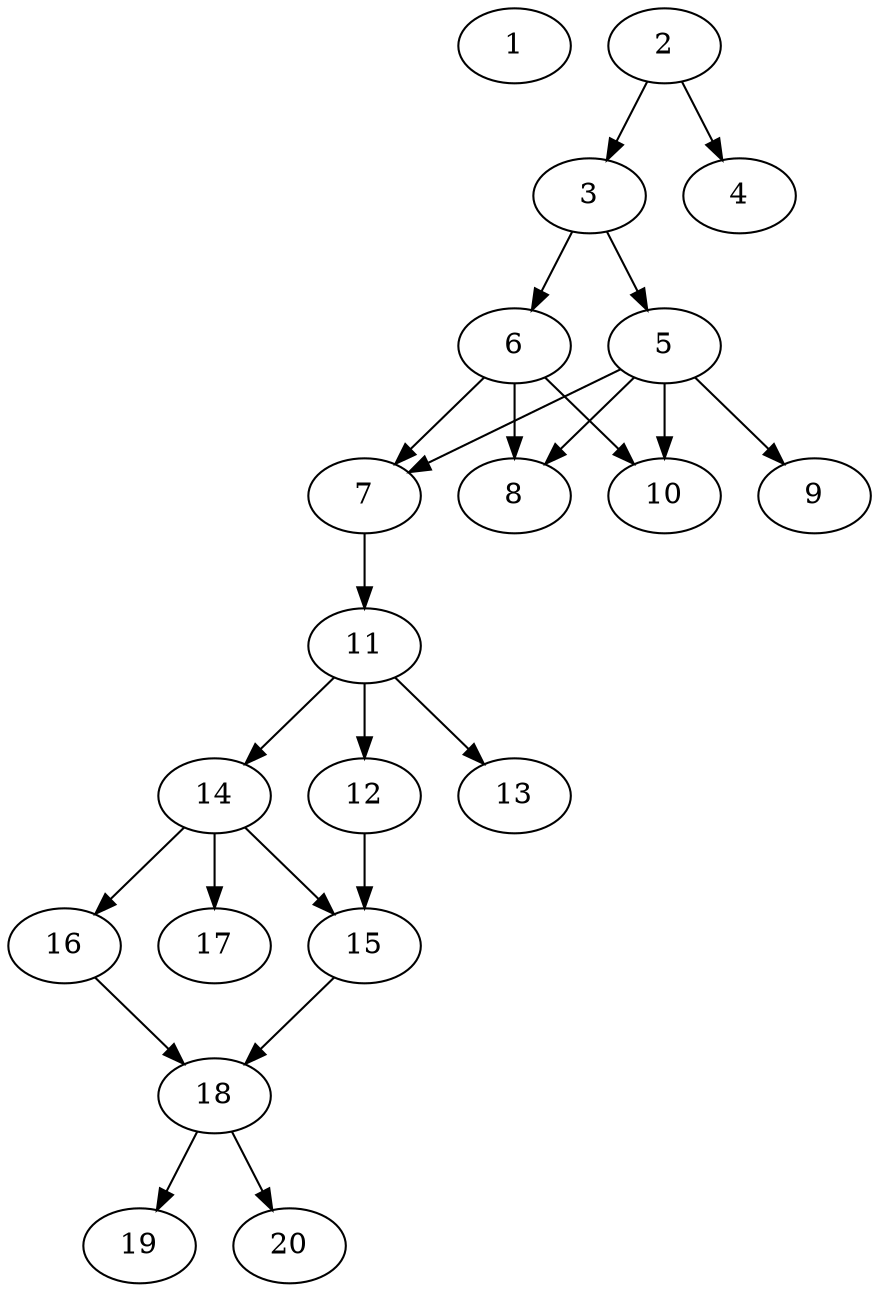 // DAG automatically generated by daggen at Sat Jul 27 15:35:52 2019
// ./daggen --dot -n 20 --ccr 0.5 --fat 0.4 --regular 0.5 --density 0.6 --mindata 5242880 --maxdata 52428800 
digraph G {
  1 [size="46958592", alpha="0.20", expect_size="23479296"] 
  2 [size="15364096", alpha="0.09", expect_size="7682048"] 
  2 -> 3 [size ="7682048"]
  2 -> 4 [size ="7682048"]
  3 [size="16400384", alpha="0.18", expect_size="8200192"] 
  3 -> 5 [size ="8200192"]
  3 -> 6 [size ="8200192"]
  4 [size="17518592", alpha="0.02", expect_size="8759296"] 
  5 [size="97230848", alpha="0.06", expect_size="48615424"] 
  5 -> 7 [size ="48615424"]
  5 -> 8 [size ="48615424"]
  5 -> 9 [size ="48615424"]
  5 -> 10 [size ="48615424"]
  6 [size="59328512", alpha="0.19", expect_size="29664256"] 
  6 -> 7 [size ="29664256"]
  6 -> 8 [size ="29664256"]
  6 -> 10 [size ="29664256"]
  7 [size="89036800", alpha="0.05", expect_size="44518400"] 
  7 -> 11 [size ="44518400"]
  8 [size="46745600", alpha="0.14", expect_size="23372800"] 
  9 [size="81840128", alpha="0.15", expect_size="40920064"] 
  10 [size="43792384", alpha="0.18", expect_size="21896192"] 
  11 [size="32028672", alpha="0.01", expect_size="16014336"] 
  11 -> 12 [size ="16014336"]
  11 -> 13 [size ="16014336"]
  11 -> 14 [size ="16014336"]
  12 [size="30208000", alpha="0.11", expect_size="15104000"] 
  12 -> 15 [size ="15104000"]
  13 [size="73154560", alpha="0.03", expect_size="36577280"] 
  14 [size="65040384", alpha="0.11", expect_size="32520192"] 
  14 -> 15 [size ="32520192"]
  14 -> 16 [size ="32520192"]
  14 -> 17 [size ="32520192"]
  15 [size="72636416", alpha="0.07", expect_size="36318208"] 
  15 -> 18 [size ="36318208"]
  16 [size="102701056", alpha="0.01", expect_size="51350528"] 
  16 -> 18 [size ="51350528"]
  17 [size="99477504", alpha="0.06", expect_size="49738752"] 
  18 [size="27725824", alpha="0.01", expect_size="13862912"] 
  18 -> 19 [size ="13862912"]
  18 -> 20 [size ="13862912"]
  19 [size="93720576", alpha="0.16", expect_size="46860288"] 
  20 [size="69578752", alpha="0.06", expect_size="34789376"] 
}
